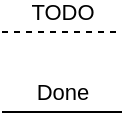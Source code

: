 <mxfile version="21.5.0" type="github">
  <diagram name="Page-1" id="D8oqNvVZXw4hBkyrdZ19">
    <mxGraphModel dx="714" dy="689" grid="1" gridSize="10" guides="1" tooltips="1" connect="1" arrows="1" fold="1" page="1" pageScale="1" pageWidth="827" pageHeight="1169" math="0" shadow="0">
      <root>
        <mxCell id="0" />
        <mxCell id="1" parent="0" />
        <mxCell id="nbmxht1PjTk_v73dFiht-1" value="" style="endArrow=none;dashed=1;html=1;rounded=0;" edge="1" parent="1">
          <mxGeometry width="50" height="50" relative="1" as="geometry">
            <mxPoint x="620" y="120" as="sourcePoint" />
            <mxPoint x="680" y="120" as="targetPoint" />
          </mxGeometry>
        </mxCell>
        <mxCell id="nbmxht1PjTk_v73dFiht-3" value="TODO" style="edgeLabel;html=1;align=center;verticalAlign=middle;resizable=0;points=[];" vertex="1" connectable="0" parent="nbmxht1PjTk_v73dFiht-1">
          <mxGeometry x="-0.433" y="1" relative="1" as="geometry">
            <mxPoint x="13" y="-9" as="offset" />
          </mxGeometry>
        </mxCell>
        <mxCell id="nbmxht1PjTk_v73dFiht-2" value="" style="endArrow=none;html=1;rounded=0;" edge="1" parent="1">
          <mxGeometry width="50" height="50" relative="1" as="geometry">
            <mxPoint x="620" y="160" as="sourcePoint" />
            <mxPoint x="680" y="160" as="targetPoint" />
          </mxGeometry>
        </mxCell>
        <mxCell id="nbmxht1PjTk_v73dFiht-4" value="Done" style="edgeLabel;html=1;align=center;verticalAlign=middle;resizable=0;points=[];" vertex="1" connectable="0" parent="nbmxht1PjTk_v73dFiht-2">
          <mxGeometry x="-0.333" y="1" relative="1" as="geometry">
            <mxPoint x="10" y="-9" as="offset" />
          </mxGeometry>
        </mxCell>
      </root>
    </mxGraphModel>
  </diagram>
</mxfile>

